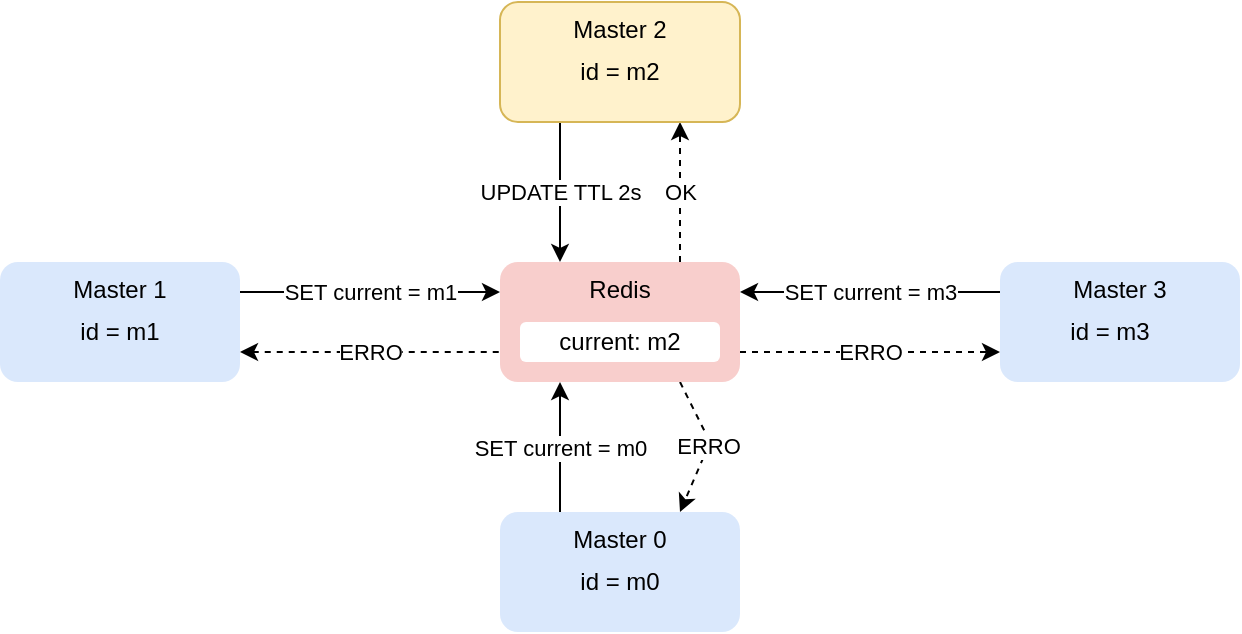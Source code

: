 <mxfile version="19.0.3" type="device"><diagram id="z9mRBO2b2o1ilSnX45f5" name="Página-1"><mxGraphModel dx="918" dy="714" grid="1" gridSize="10" guides="1" tooltips="1" connect="1" arrows="1" fold="1" page="1" pageScale="1" pageWidth="827" pageHeight="1169" math="0" shadow="0"><root><mxCell id="0"/><mxCell id="1" parent="0"/><mxCell id="mWqxtCTZuIxAxkYTAdu9-34" value="SET current = m3" style="edgeStyle=entityRelationEdgeStyle;rounded=0;orthogonalLoop=1;jettySize=auto;html=1;exitX=1;exitY=0.25;exitDx=0;exitDy=0;entryX=0;entryY=0.25;entryDx=0;entryDy=0;startArrow=classic;startFill=1;endArrow=none;endFill=0;" edge="1" parent="1" source="mWqxtCTZuIxAxkYTAdu9-39" target="mWqxtCTZuIxAxkYTAdu9-46"><mxGeometry relative="1" as="geometry"/></mxCell><mxCell id="mWqxtCTZuIxAxkYTAdu9-35" value="ERRO" style="edgeStyle=entityRelationEdgeStyle;rounded=0;orthogonalLoop=1;jettySize=auto;html=1;exitX=1;exitY=0.75;exitDx=0;exitDy=0;entryX=0;entryY=0.75;entryDx=0;entryDy=0;startArrow=none;startFill=0;endArrow=classic;endFill=1;dashed=1;" edge="1" parent="1" source="mWqxtCTZuIxAxkYTAdu9-39" target="mWqxtCTZuIxAxkYTAdu9-46"><mxGeometry relative="1" as="geometry"/></mxCell><mxCell id="mWqxtCTZuIxAxkYTAdu9-36" value="SET current = m0" style="rounded=0;orthogonalLoop=1;jettySize=auto;html=1;exitX=0.25;exitY=1;exitDx=0;exitDy=0;entryX=0.25;entryY=0;entryDx=0;entryDy=0;startArrow=classic;startFill=1;endArrow=none;endFill=0;" edge="1" parent="1" source="mWqxtCTZuIxAxkYTAdu9-39" target="mWqxtCTZuIxAxkYTAdu9-40"><mxGeometry relative="1" as="geometry"/></mxCell><mxCell id="mWqxtCTZuIxAxkYTAdu9-37" value="ERRO" style="edgeStyle=none;rounded=0;orthogonalLoop=1;jettySize=auto;html=1;exitX=0.75;exitY=1;exitDx=0;exitDy=0;entryX=0.75;entryY=0;entryDx=0;entryDy=0;dashed=1;startArrow=none;startFill=0;endArrow=classic;endFill=1;" edge="1" parent="1" source="mWqxtCTZuIxAxkYTAdu9-39" target="mWqxtCTZuIxAxkYTAdu9-40"><mxGeometry relative="1" as="geometry"><Array as="points"><mxPoint x="410" y="1380"/></Array></mxGeometry></mxCell><mxCell id="mWqxtCTZuIxAxkYTAdu9-38" value="OK" style="edgeStyle=none;rounded=0;orthogonalLoop=1;jettySize=auto;html=1;exitX=0.75;exitY=0;exitDx=0;exitDy=0;entryX=0.75;entryY=1;entryDx=0;entryDy=0;startArrow=none;startFill=0;endArrow=classic;endFill=1;dashed=1;" edge="1" parent="1" source="mWqxtCTZuIxAxkYTAdu9-39" target="mWqxtCTZuIxAxkYTAdu9-45"><mxGeometry relative="1" as="geometry"/></mxCell><mxCell id="mWqxtCTZuIxAxkYTAdu9-39" value="Redis" style="rounded=1;whiteSpace=wrap;html=1;fillColor=#f8cecc;strokeColor=none;verticalAlign=top;" vertex="1" parent="1"><mxGeometry x="305" y="1290" width="120" height="60" as="geometry"/></mxCell><mxCell id="mWqxtCTZuIxAxkYTAdu9-40" value="Master 0" style="rounded=1;whiteSpace=wrap;html=1;fillColor=#dae8fc;strokeColor=none;verticalAlign=top;" vertex="1" parent="1"><mxGeometry x="305" y="1415" width="120" height="60" as="geometry"/></mxCell><mxCell id="mWqxtCTZuIxAxkYTAdu9-41" value="SET current = m1" style="edgeStyle=entityRelationEdgeStyle;rounded=0;orthogonalLoop=1;jettySize=auto;html=1;exitX=1;exitY=0.25;exitDx=0;exitDy=0;entryX=0;entryY=0.25;entryDx=0;entryDy=0;startArrow=none;startFill=0;endArrow=classic;endFill=1;" edge="1" parent="1" source="mWqxtCTZuIxAxkYTAdu9-43" target="mWqxtCTZuIxAxkYTAdu9-39"><mxGeometry relative="1" as="geometry"/></mxCell><mxCell id="mWqxtCTZuIxAxkYTAdu9-42" value="ERRO" style="edgeStyle=entityRelationEdgeStyle;rounded=0;orthogonalLoop=1;jettySize=auto;html=1;exitX=1;exitY=0.75;exitDx=0;exitDy=0;entryX=0;entryY=0.75;entryDx=0;entryDy=0;startArrow=classic;startFill=1;endArrow=none;endFill=0;dashed=1;" edge="1" parent="1" source="mWqxtCTZuIxAxkYTAdu9-43" target="mWqxtCTZuIxAxkYTAdu9-39"><mxGeometry relative="1" as="geometry"/></mxCell><mxCell id="mWqxtCTZuIxAxkYTAdu9-43" value="Master 1" style="rounded=1;whiteSpace=wrap;html=1;fillColor=#dae8fc;strokeColor=none;verticalAlign=top;" vertex="1" parent="1"><mxGeometry x="55" y="1290" width="120" height="60" as="geometry"/></mxCell><mxCell id="mWqxtCTZuIxAxkYTAdu9-44" value="UPDATE TTL 2s" style="edgeStyle=none;rounded=0;orthogonalLoop=1;jettySize=auto;html=1;exitX=0.25;exitY=1;exitDx=0;exitDy=0;entryX=0.25;entryY=0;entryDx=0;entryDy=0;startArrow=none;startFill=0;endArrow=classic;endFill=1;" edge="1" parent="1" source="mWqxtCTZuIxAxkYTAdu9-45" target="mWqxtCTZuIxAxkYTAdu9-39"><mxGeometry relative="1" as="geometry"/></mxCell><mxCell id="mWqxtCTZuIxAxkYTAdu9-45" value="Master 2" style="rounded=1;whiteSpace=wrap;html=1;fillColor=#fff2cc;strokeColor=#d6b656;verticalAlign=top;" vertex="1" parent="1"><mxGeometry x="305" y="1160" width="120" height="60" as="geometry"/></mxCell><mxCell id="mWqxtCTZuIxAxkYTAdu9-46" value="Master 3" style="rounded=1;whiteSpace=wrap;html=1;fillColor=#dae8fc;strokeColor=none;verticalAlign=top;" vertex="1" parent="1"><mxGeometry x="555" y="1290" width="120" height="60" as="geometry"/></mxCell><mxCell id="mWqxtCTZuIxAxkYTAdu9-47" value="id = m0" style="text;html=1;strokeColor=none;fillColor=none;align=center;verticalAlign=middle;whiteSpace=wrap;rounded=0;" vertex="1" parent="1"><mxGeometry x="335" y="1435" width="60" height="30" as="geometry"/></mxCell><mxCell id="mWqxtCTZuIxAxkYTAdu9-48" value="id = m1" style="text;html=1;strokeColor=none;fillColor=none;align=center;verticalAlign=middle;whiteSpace=wrap;rounded=0;" vertex="1" parent="1"><mxGeometry x="85" y="1310" width="60" height="30" as="geometry"/></mxCell><mxCell id="mWqxtCTZuIxAxkYTAdu9-49" value="id = m2" style="text;html=1;strokeColor=none;fillColor=none;align=center;verticalAlign=middle;whiteSpace=wrap;rounded=0;" vertex="1" parent="1"><mxGeometry x="335" y="1180" width="60" height="30" as="geometry"/></mxCell><mxCell id="mWqxtCTZuIxAxkYTAdu9-50" value="id = m3" style="text;html=1;strokeColor=none;fillColor=none;align=center;verticalAlign=middle;whiteSpace=wrap;rounded=0;" vertex="1" parent="1"><mxGeometry x="580" y="1310" width="60" height="30" as="geometry"/></mxCell><mxCell id="mWqxtCTZuIxAxkYTAdu9-51" value="current: m2" style="rounded=1;whiteSpace=wrap;html=1;strokeColor=none;fillColor=default;" vertex="1" parent="1"><mxGeometry x="315" y="1320" width="100" height="20" as="geometry"/></mxCell></root></mxGraphModel></diagram></mxfile>